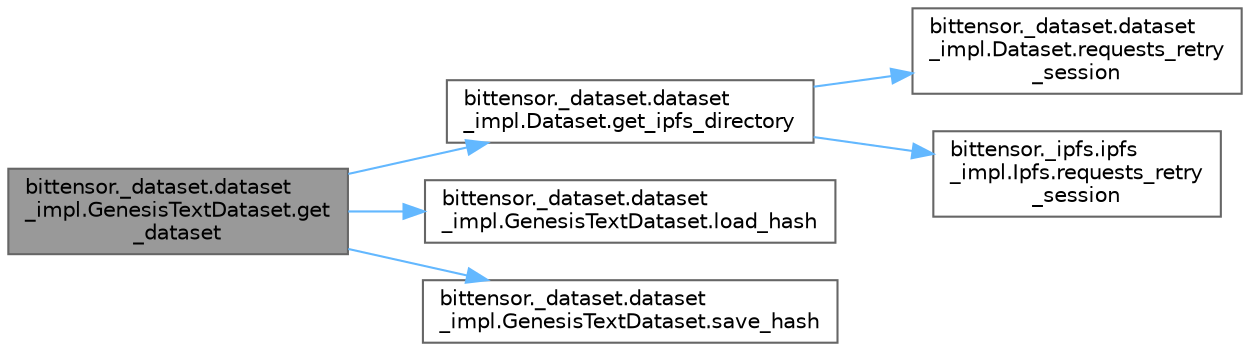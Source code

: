 digraph "bittensor._dataset.dataset_impl.GenesisTextDataset.get_dataset"
{
 // LATEX_PDF_SIZE
  bgcolor="transparent";
  edge [fontname=Helvetica,fontsize=10,labelfontname=Helvetica,labelfontsize=10];
  node [fontname=Helvetica,fontsize=10,shape=box,height=0.2,width=0.4];
  rankdir="LR";
  Node1 [label="bittensor._dataset.dataset\l_impl.GenesisTextDataset.get\l_dataset",height=0.2,width=0.4,color="gray40", fillcolor="grey60", style="filled", fontcolor="black",tooltip=" "];
  Node1 -> Node2 [color="steelblue1",style="solid"];
  Node2 [label="bittensor._dataset.dataset\l_impl.Dataset.get_ipfs_directory",height=0.2,width=0.4,color="grey40", fillcolor="white", style="filled",URL="$classbittensor_1_1__dataset_1_1dataset__impl_1_1_dataset.html#adac9d1df6c5460cadb940da9a735060e",tooltip=" "];
  Node2 -> Node3 [color="steelblue1",style="solid"];
  Node3 [label="bittensor._dataset.dataset\l_impl.Dataset.requests_retry\l_session",height=0.2,width=0.4,color="grey40", fillcolor="white", style="filled",URL="$classbittensor_1_1__dataset_1_1dataset__impl_1_1_dataset.html#a0610ebda290a3a7d1fc7cb59515370fa",tooltip=" "];
  Node2 -> Node4 [color="steelblue1",style="solid"];
  Node4 [label="bittensor._ipfs.ipfs\l_impl.Ipfs.requests_retry\l_session",height=0.2,width=0.4,color="grey40", fillcolor="white", style="filled",URL="$classbittensor_1_1__ipfs_1_1ipfs__impl_1_1_ipfs.html#a16cda134ae7787ea37f9718a9e260c64",tooltip=" "];
  Node1 -> Node5 [color="steelblue1",style="solid"];
  Node5 [label="bittensor._dataset.dataset\l_impl.GenesisTextDataset.load_hash",height=0.2,width=0.4,color="grey40", fillcolor="white", style="filled",URL="$classbittensor_1_1__dataset_1_1dataset__impl_1_1_genesis_text_dataset.html#a4bc6e43e25c766c4ba6bef92d135a8ed",tooltip=" "];
  Node1 -> Node6 [color="steelblue1",style="solid"];
  Node6 [label="bittensor._dataset.dataset\l_impl.GenesisTextDataset.save_hash",height=0.2,width=0.4,color="grey40", fillcolor="white", style="filled",URL="$classbittensor_1_1__dataset_1_1dataset__impl_1_1_genesis_text_dataset.html#aa97393167f9c4bd7be13e09d10f0685b",tooltip=" "];
}
